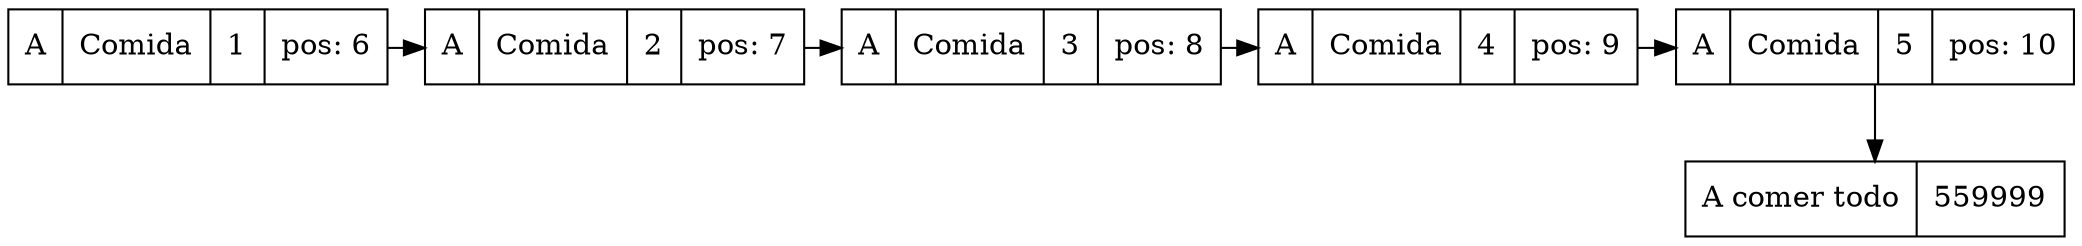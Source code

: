 digraph G{
node[shape="box" shape="record"]
graph[splines="ortho"]
node5[label="A|Comida|1|pos: 6"];
node5->node6;
node6[label="A|Comida|2|pos: 7"];
node6->node7;
node7[label="A|Comida|3|pos: 8"];
node7->node8;
node8[label="A|Comida|4|pos: 9"];
node8->node9;
node9[label="A|Comida|5|pos: 10"];
node0xc000060140[label="A comer todo|559999"];
node9->node0xc000060140;
{rank="same"; node5; node6; node7; node8; node9}
}
